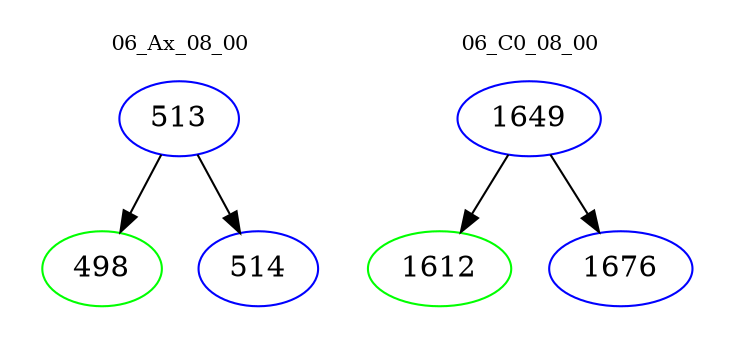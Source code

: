 digraph{
subgraph cluster_0 {
color = white
label = "06_Ax_08_00";
fontsize=10;
T0_513 [label="513", color="blue"]
T0_513 -> T0_498 [color="black"]
T0_498 [label="498", color="green"]
T0_513 -> T0_514 [color="black"]
T0_514 [label="514", color="blue"]
}
subgraph cluster_1 {
color = white
label = "06_C0_08_00";
fontsize=10;
T1_1649 [label="1649", color="blue"]
T1_1649 -> T1_1612 [color="black"]
T1_1612 [label="1612", color="green"]
T1_1649 -> T1_1676 [color="black"]
T1_1676 [label="1676", color="blue"]
}
}
